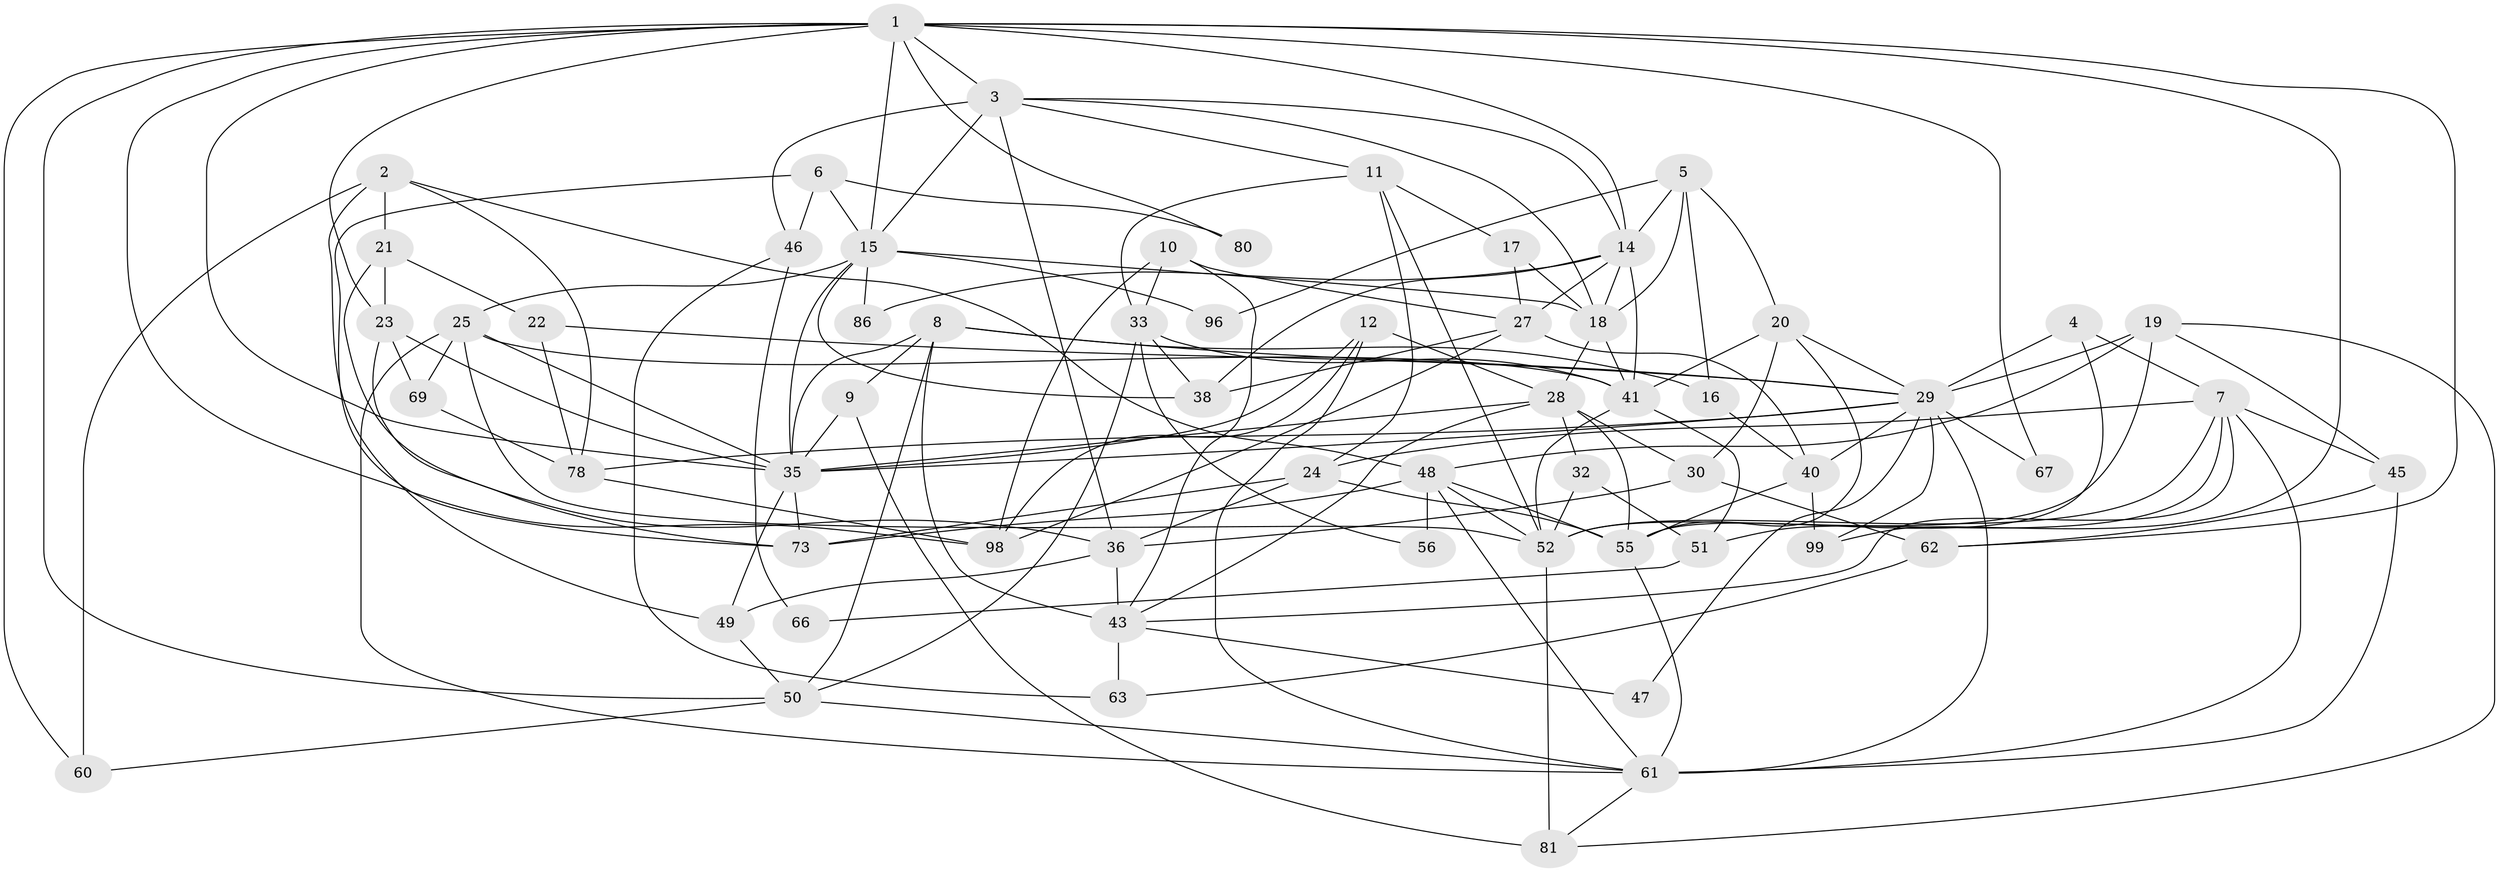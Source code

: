 // original degree distribution, {8: 0.010101010101010102, 2: 0.13131313131313133, 3: 0.3333333333333333, 6: 0.12121212121212122, 4: 0.1919191919191919, 7: 0.030303030303030304, 5: 0.1717171717171717, 9: 0.010101010101010102}
// Generated by graph-tools (version 1.1) at 2025/42/03/06/25 10:42:00]
// undirected, 61 vertices, 154 edges
graph export_dot {
graph [start="1"]
  node [color=gray90,style=filled];
  1 [super="+13"];
  2 [super="+34"];
  3 [super="+54"];
  4;
  5 [super="+77"];
  6 [super="+91"];
  7 [super="+26"];
  8 [super="+44"];
  9;
  10 [super="+37"];
  11 [super="+94"];
  12;
  14 [super="+85"];
  15 [super="+58"];
  16;
  17;
  18 [super="+82"];
  19 [super="+68"];
  20 [super="+92"];
  21 [super="+76"];
  22;
  23 [super="+89"];
  24 [super="+83"];
  25 [super="+39"];
  27 [super="+90"];
  28 [super="+31"];
  29 [super="+79"];
  30;
  32;
  33 [super="+53"];
  35 [super="+42"];
  36 [super="+88"];
  38 [super="+59"];
  40;
  41 [super="+64"];
  43 [super="+97"];
  45 [super="+57"];
  46;
  47;
  48 [super="+75"];
  49 [super="+70"];
  50 [super="+95"];
  51 [super="+71"];
  52 [super="+87"];
  55 [super="+65"];
  56;
  60;
  61 [super="+72"];
  62;
  63;
  66;
  67;
  69;
  73 [super="+74"];
  78 [super="+93"];
  80;
  81 [super="+84"];
  86;
  96;
  98;
  99;
  1 -- 35;
  1 -- 23;
  1 -- 62;
  1 -- 80;
  1 -- 98;
  1 -- 99;
  1 -- 3;
  1 -- 67;
  1 -- 60;
  1 -- 50;
  1 -- 14;
  1 -- 15;
  2 -- 49;
  2 -- 48;
  2 -- 21;
  2 -- 60;
  2 -- 78;
  3 -- 36;
  3 -- 46;
  3 -- 11;
  3 -- 14;
  3 -- 15;
  3 -- 18;
  4 -- 55;
  4 -- 29;
  4 -- 7;
  5 -- 20;
  5 -- 16;
  5 -- 96;
  5 -- 14 [weight=2];
  5 -- 18;
  6 -- 15;
  6 -- 46;
  6 -- 80;
  6 -- 73;
  7 -- 43;
  7 -- 51;
  7 -- 52;
  7 -- 24;
  7 -- 45;
  7 -- 61;
  8 -- 35;
  8 -- 16 [weight=2];
  8 -- 50;
  8 -- 9;
  8 -- 43;
  8 -- 29;
  9 -- 35;
  9 -- 81;
  10 -- 98;
  10 -- 33;
  10 -- 27;
  10 -- 43;
  11 -- 17;
  11 -- 33;
  11 -- 52;
  11 -- 24;
  12 -- 98;
  12 -- 28;
  12 -- 35;
  12 -- 61;
  14 -- 18;
  14 -- 27;
  14 -- 38;
  14 -- 86;
  14 -- 41;
  15 -- 96;
  15 -- 25;
  15 -- 18;
  15 -- 35;
  15 -- 86;
  15 -- 38;
  16 -- 40;
  17 -- 27;
  17 -- 18;
  18 -- 28;
  18 -- 41;
  19 -- 48;
  19 -- 52;
  19 -- 45;
  19 -- 81;
  19 -- 29;
  20 -- 30;
  20 -- 29;
  20 -- 41;
  20 -- 55;
  21 -- 23;
  21 -- 22;
  21 -- 36;
  22 -- 78;
  22 -- 29;
  23 -- 73;
  23 -- 69;
  23 -- 35;
  24 -- 55;
  24 -- 73;
  24 -- 36;
  25 -- 69;
  25 -- 61;
  25 -- 41;
  25 -- 35;
  25 -- 52;
  27 -- 40;
  27 -- 98;
  27 -- 38;
  28 -- 32;
  28 -- 43;
  28 -- 30;
  28 -- 35;
  28 -- 55;
  29 -- 61 [weight=2];
  29 -- 99;
  29 -- 35;
  29 -- 67;
  29 -- 40;
  29 -- 78;
  29 -- 47;
  30 -- 36;
  30 -- 62;
  32 -- 52;
  32 -- 51;
  33 -- 41;
  33 -- 56;
  33 -- 50;
  33 -- 38;
  35 -- 73;
  35 -- 49;
  36 -- 43;
  36 -- 49;
  40 -- 99;
  40 -- 55;
  41 -- 51;
  41 -- 52;
  43 -- 63;
  43 -- 47;
  45 -- 62;
  45 -- 61;
  46 -- 63;
  46 -- 66;
  48 -- 61;
  48 -- 55;
  48 -- 56;
  48 -- 73;
  48 -- 52;
  49 -- 50;
  50 -- 61;
  50 -- 60;
  51 -- 66;
  52 -- 81;
  55 -- 61;
  61 -- 81;
  62 -- 63;
  69 -- 78;
  78 -- 98;
}
